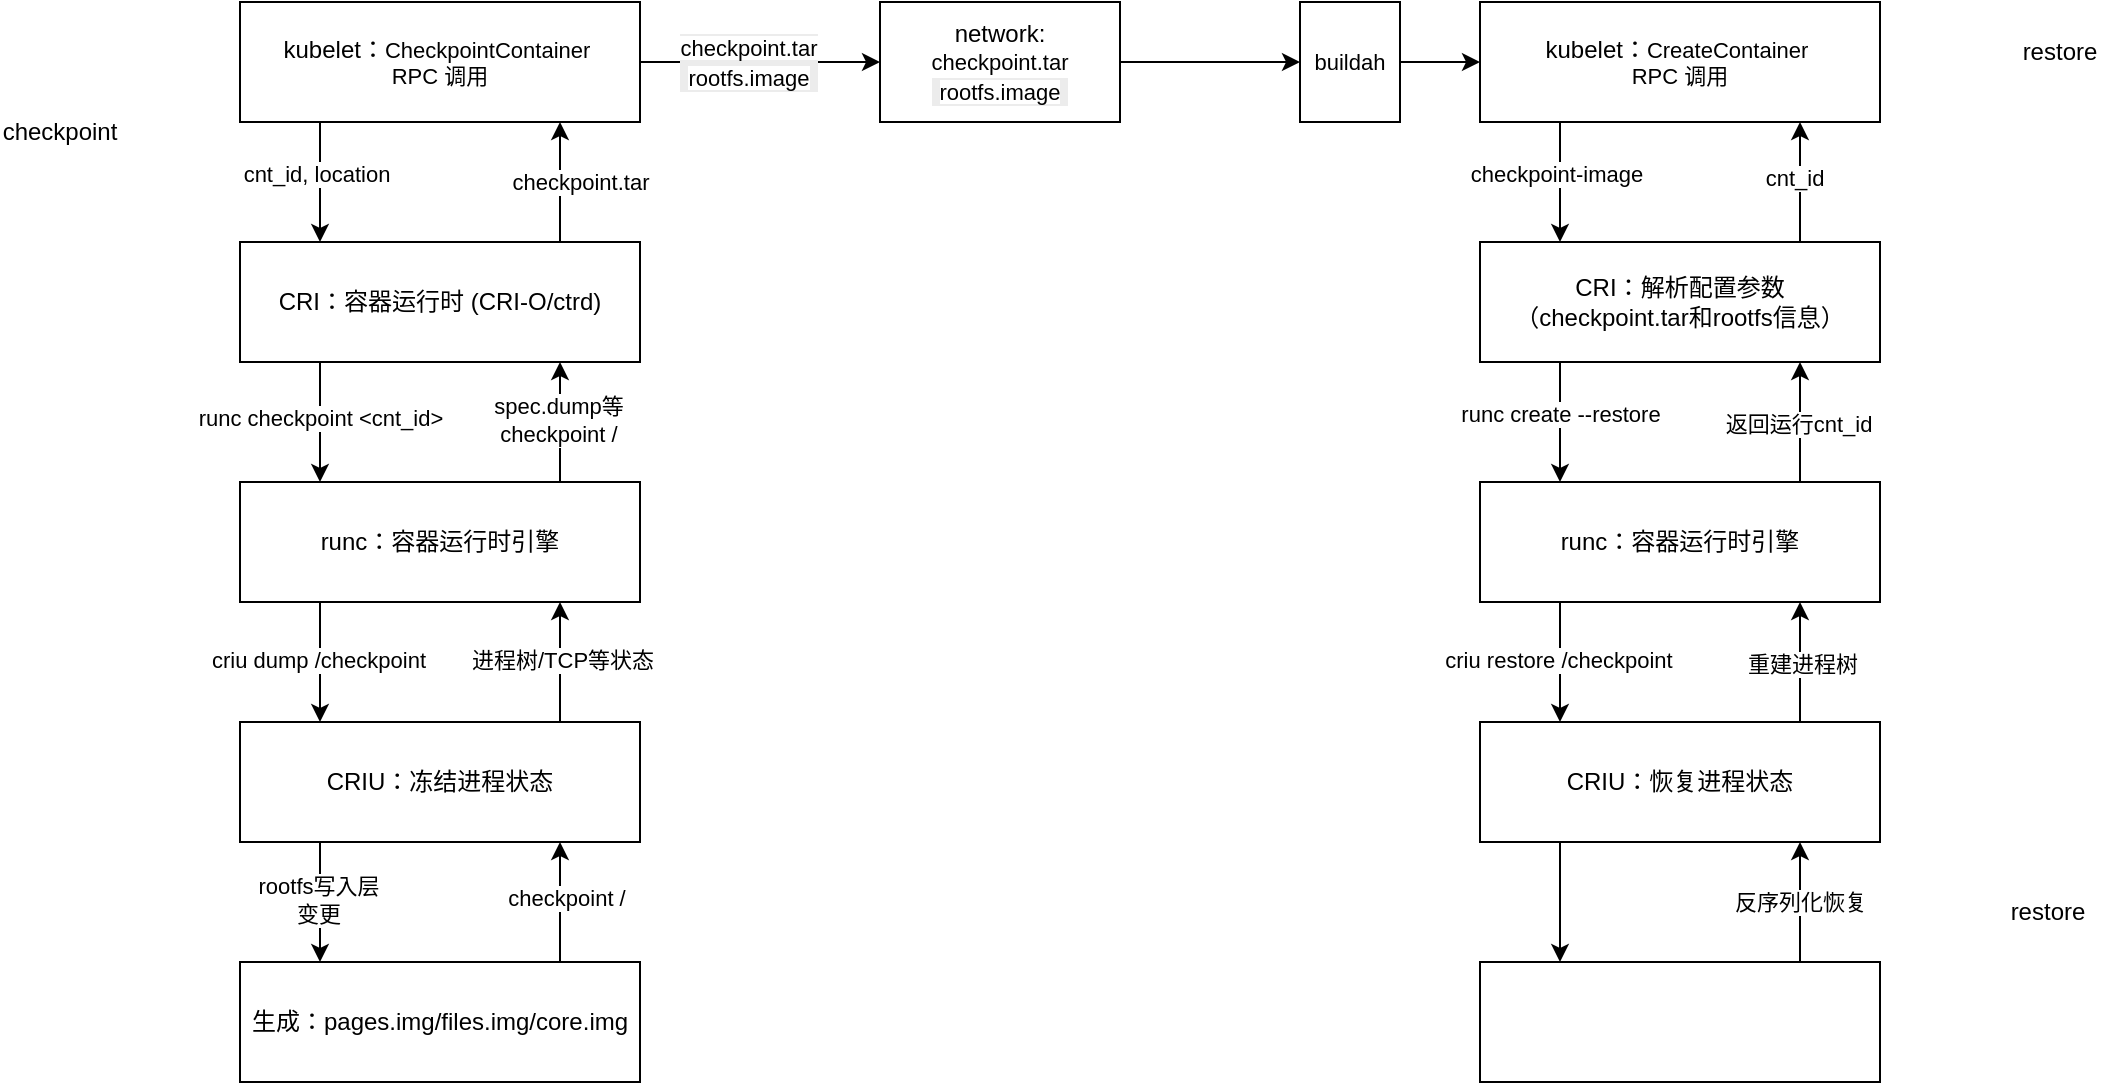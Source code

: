 <mxfile version="27.2.0">
  <diagram name="第 1 页" id="wFmKwV2rhvR8Owtk0ri_">
    <mxGraphModel dx="1354" dy="1064" grid="1" gridSize="10" guides="1" tooltips="1" connect="1" arrows="1" fold="1" page="1" pageScale="1" pageWidth="827" pageHeight="1169" math="0" shadow="0">
      <root>
        <mxCell id="0" />
        <mxCell id="1" parent="0" />
        <mxCell id="1XKt61dq1AAJdnpW8KQM-6" style="edgeStyle=orthogonalEdgeStyle;rounded=0;orthogonalLoop=1;jettySize=auto;html=1;exitX=1;exitY=0.5;exitDx=0;exitDy=0;entryX=0;entryY=0.5;entryDx=0;entryDy=0;" edge="1" parent="1" source="-F368aWE17oyrcBu3Lhg-1" target="1XKt61dq1AAJdnpW8KQM-5">
          <mxGeometry relative="1" as="geometry" />
        </mxCell>
        <mxCell id="1XKt61dq1AAJdnpW8KQM-7" value="&lt;div style=&quot;font-size: 12px; text-wrap-mode: wrap; background-color: rgb(236, 236, 236);&quot;&gt;&lt;span style=&quot;font-size: 11px; text-wrap-mode: nowrap; background-color: rgb(255, 255, 255);&quot;&gt;checkpoint.tar&lt;/span&gt;&lt;/div&gt;&lt;div style=&quot;font-size: 12px; text-wrap-mode: wrap; background-color: rgb(236, 236, 236);&quot;&gt;&lt;span style=&quot;font-size: 11px; text-wrap-mode: nowrap; background-color: rgb(255, 255, 255);&quot;&gt;rootfs.image&lt;/span&gt;&lt;/div&gt;" style="edgeLabel;html=1;align=center;verticalAlign=middle;resizable=0;points=[];" vertex="1" connectable="0" parent="1XKt61dq1AAJdnpW8KQM-6">
          <mxGeometry y="2" relative="1" as="geometry">
            <mxPoint x="-6" y="2" as="offset" />
          </mxGeometry>
        </mxCell>
        <mxCell id="-F368aWE17oyrcBu3Lhg-1" value="kubelet：&lt;span style=&quot;font-size: 11px; text-wrap-mode: nowrap; background-color: rgb(255, 255, 255);&quot;&gt;CheckpointContainer&amp;nbsp;&lt;/span&gt;&lt;div style=&quot;font-size: 11px; text-wrap-mode: nowrap;&quot;&gt;RPC 调用&lt;/div&gt;" style="rounded=0;whiteSpace=wrap;html=1;" parent="1" vertex="1">
          <mxGeometry x="160" y="240" width="200" height="60" as="geometry" />
        </mxCell>
        <mxCell id="-F368aWE17oyrcBu3Lhg-2" value="&lt;font style=&quot;font-size: 12px;&quot;&gt;CRI：&lt;span style=&quot;background-color: transparent; color: light-dark(rgb(0, 0, 0), rgb(255, 255, 255));&quot;&gt;容器运行时 (CRI-O/ctrd)&lt;/span&gt;&lt;/font&gt;" style="rounded=0;whiteSpace=wrap;html=1;" parent="1" vertex="1">
          <mxGeometry x="160" y="360" width="200" height="60" as="geometry" />
        </mxCell>
        <mxCell id="-F368aWE17oyrcBu3Lhg-3" value="&lt;font&gt;runc：&lt;span style=&quot;background-color: transparent; color: light-dark(rgb(0, 0, 0), rgb(255, 255, 255));&quot;&gt;容器运行时引擎&lt;/span&gt;&lt;/font&gt;" style="rounded=0;whiteSpace=wrap;html=1;" parent="1" vertex="1">
          <mxGeometry x="160" y="480" width="200" height="60" as="geometry" />
        </mxCell>
        <mxCell id="-F368aWE17oyrcBu3Lhg-4" value="&lt;font style=&quot;font-size: 12px;&quot;&gt;CRIU：&lt;span style=&quot;background-color: transparent; color: light-dark(rgb(0, 0, 0), rgb(255, 255, 255));&quot;&gt;冻结进程状态&lt;/span&gt;&lt;/font&gt;" style="rounded=0;whiteSpace=wrap;html=1;" parent="1" vertex="1">
          <mxGeometry x="160" y="600" width="200" height="60" as="geometry" />
        </mxCell>
        <mxCell id="-F368aWE17oyrcBu3Lhg-5" value="生成：pages.img/files.img/core.img" style="rounded=0;whiteSpace=wrap;html=1;" parent="1" vertex="1">
          <mxGeometry x="160" y="720" width="200" height="60" as="geometry" />
        </mxCell>
        <mxCell id="-F368aWE17oyrcBu3Lhg-6" value="" style="endArrow=classic;html=1;rounded=0;entryX=0.3;entryY=0;entryDx=0;entryDy=0;entryPerimeter=0;" parent="1" edge="1">
          <mxGeometry width="50" height="50" relative="1" as="geometry">
            <mxPoint x="200" y="300" as="sourcePoint" />
            <mxPoint x="200" y="360" as="targetPoint" />
          </mxGeometry>
        </mxCell>
        <mxCell id="-F368aWE17oyrcBu3Lhg-19" value="cnt_id, location" style="edgeLabel;html=1;align=center;verticalAlign=middle;resizable=0;points=[];" parent="-F368aWE17oyrcBu3Lhg-6" vertex="1" connectable="0">
          <mxGeometry x="-0.15" y="-2" relative="1" as="geometry">
            <mxPoint as="offset" />
          </mxGeometry>
        </mxCell>
        <mxCell id="-F368aWE17oyrcBu3Lhg-7" value="" style="endArrow=classic;html=1;rounded=0;entryX=0.3;entryY=0;entryDx=0;entryDy=0;entryPerimeter=0;" parent="1" edge="1">
          <mxGeometry width="50" height="50" relative="1" as="geometry">
            <mxPoint x="200" y="420" as="sourcePoint" />
            <mxPoint x="200" y="480" as="targetPoint" />
          </mxGeometry>
        </mxCell>
        <mxCell id="-F368aWE17oyrcBu3Lhg-21" value="runc checkpoint &amp;lt;cnt_id&amp;gt;" style="edgeLabel;html=1;align=center;verticalAlign=middle;resizable=0;points=[];" parent="-F368aWE17oyrcBu3Lhg-7" vertex="1" connectable="0">
          <mxGeometry x="-0.217" relative="1" as="geometry">
            <mxPoint y="4" as="offset" />
          </mxGeometry>
        </mxCell>
        <mxCell id="-F368aWE17oyrcBu3Lhg-8" value="" style="endArrow=classic;html=1;rounded=0;entryX=0.3;entryY=0;entryDx=0;entryDy=0;entryPerimeter=0;" parent="1" edge="1">
          <mxGeometry width="50" height="50" relative="1" as="geometry">
            <mxPoint x="200" y="540" as="sourcePoint" />
            <mxPoint x="200" y="600" as="targetPoint" />
          </mxGeometry>
        </mxCell>
        <mxCell id="-F368aWE17oyrcBu3Lhg-23" value="criu dump /checkpoint" style="edgeLabel;html=1;align=center;verticalAlign=middle;resizable=0;points=[];" parent="-F368aWE17oyrcBu3Lhg-8" vertex="1" connectable="0">
          <mxGeometry x="-0.05" y="-1" relative="1" as="geometry">
            <mxPoint as="offset" />
          </mxGeometry>
        </mxCell>
        <mxCell id="-F368aWE17oyrcBu3Lhg-9" value="" style="endArrow=classic;html=1;rounded=0;entryX=0.3;entryY=0;entryDx=0;entryDy=0;entryPerimeter=0;" parent="1" edge="1">
          <mxGeometry width="50" height="50" relative="1" as="geometry">
            <mxPoint x="200" y="660" as="sourcePoint" />
            <mxPoint x="200" y="720" as="targetPoint" />
          </mxGeometry>
        </mxCell>
        <mxCell id="-F368aWE17oyrcBu3Lhg-25" value="rootfs&lt;span style=&quot;background-color: light-dark(#ffffff, var(--ge-dark-color, #121212)); color: light-dark(rgb(0, 0, 0), rgb(255, 255, 255));&quot;&gt;写入层&lt;/span&gt;&lt;div&gt;变更&lt;/div&gt;" style="edgeLabel;html=1;align=center;verticalAlign=middle;resizable=0;points=[];" parent="-F368aWE17oyrcBu3Lhg-9" vertex="1" connectable="0">
          <mxGeometry x="-0.05" y="-1" relative="1" as="geometry">
            <mxPoint as="offset" />
          </mxGeometry>
        </mxCell>
        <mxCell id="-F368aWE17oyrcBu3Lhg-10" value="" style="endArrow=classic;html=1;rounded=0;entryX=1;entryY=0.75;entryDx=0;entryDy=0;" parent="1" edge="1">
          <mxGeometry width="50" height="50" relative="1" as="geometry">
            <mxPoint x="320" y="360" as="sourcePoint" />
            <mxPoint x="320" y="300" as="targetPoint" />
          </mxGeometry>
        </mxCell>
        <mxCell id="-F368aWE17oyrcBu3Lhg-20" value="checkpoint.tar" style="edgeLabel;html=1;align=center;verticalAlign=middle;resizable=0;points=[];" parent="-F368aWE17oyrcBu3Lhg-10" vertex="1" connectable="0">
          <mxGeometry x="0.117" y="1" relative="1" as="geometry">
            <mxPoint x="11" y="3" as="offset" />
          </mxGeometry>
        </mxCell>
        <mxCell id="-F368aWE17oyrcBu3Lhg-11" style="edgeStyle=orthogonalEdgeStyle;rounded=0;orthogonalLoop=1;jettySize=auto;html=1;exitX=0.5;exitY=1;exitDx=0;exitDy=0;" parent="1" source="-F368aWE17oyrcBu3Lhg-1" target="-F368aWE17oyrcBu3Lhg-1" edge="1">
          <mxGeometry relative="1" as="geometry" />
        </mxCell>
        <mxCell id="-F368aWE17oyrcBu3Lhg-12" value="" style="endArrow=classic;html=1;rounded=0;entryX=1;entryY=0.75;entryDx=0;entryDy=0;" parent="1" edge="1">
          <mxGeometry width="50" height="50" relative="1" as="geometry">
            <mxPoint x="320" y="480" as="sourcePoint" />
            <mxPoint x="320" y="420" as="targetPoint" />
          </mxGeometry>
        </mxCell>
        <mxCell id="-F368aWE17oyrcBu3Lhg-22" value="spec.dump等&lt;div&gt;&lt;span style=&quot;color: light-dark(rgb(0, 0, 0), rgb(255, 255, 255));&quot;&gt;checkpoint /&lt;/span&gt;&lt;/div&gt;" style="edgeLabel;html=1;align=center;verticalAlign=middle;resizable=0;points=[];" parent="-F368aWE17oyrcBu3Lhg-12" vertex="1" connectable="0">
          <mxGeometry x="-0.017" y="1" relative="1" as="geometry">
            <mxPoint y="-2" as="offset" />
          </mxGeometry>
        </mxCell>
        <mxCell id="-F368aWE17oyrcBu3Lhg-13" value="" style="endArrow=classic;html=1;rounded=0;entryX=1;entryY=0.75;entryDx=0;entryDy=0;" parent="1" edge="1">
          <mxGeometry width="50" height="50" relative="1" as="geometry">
            <mxPoint x="320" y="600" as="sourcePoint" />
            <mxPoint x="320" y="540" as="targetPoint" />
          </mxGeometry>
        </mxCell>
        <mxCell id="-F368aWE17oyrcBu3Lhg-52" value="&lt;span style=&quot;color: rgba(0, 0, 0, 0); font-family: monospace; font-size: 0px; text-align: start; background-color: rgb(236, 236, 236);&quot;&gt;%3CmxGraphModel%3E%3Croot%3E%3CmxCell%20id%3D%220%22%2F%3E%3CmxCell%20id%3D%221%22%20parent%3D%220%22%2F%3E%3CmxCell%20id%3D%222%22%20value%3D%22checkpoint%20path%22%20style%3D%22edgeLabel%3Bhtml%3D1%3Balign%3Dcenter%3BverticalAlign%3Dmiddle%3Bresizable%3D0%3Bpoints%3D%5B%5D%3B%22%20vertex%3D%221%22%20connectable%3D%220%22%20parent%3D%221%22%3E%3CmxGeometry%20x%3D%22323%22%20y%3D%22687%22%20as%3D%22geometry%22%2F%3E%3C%2FmxCell%3E%3C%2Froot%3E%3C%2FmxGraphModel%3E&lt;/span&gt;" style="edgeLabel;html=1;align=center;verticalAlign=middle;resizable=0;points=[];" parent="-F368aWE17oyrcBu3Lhg-13" vertex="1" connectable="0">
          <mxGeometry x="0.017" relative="1" as="geometry">
            <mxPoint y="1" as="offset" />
          </mxGeometry>
        </mxCell>
        <mxCell id="-F368aWE17oyrcBu3Lhg-53" value="进程树/TCP等状态" style="edgeLabel;html=1;align=center;verticalAlign=middle;resizable=0;points=[];" parent="-F368aWE17oyrcBu3Lhg-13" vertex="1" connectable="0">
          <mxGeometry x="-0.017" y="-1" relative="1" as="geometry">
            <mxPoint y="-2" as="offset" />
          </mxGeometry>
        </mxCell>
        <mxCell id="-F368aWE17oyrcBu3Lhg-14" value="" style="endArrow=classic;html=1;rounded=0;entryX=1;entryY=0.75;entryDx=0;entryDy=0;" parent="1" edge="1">
          <mxGeometry width="50" height="50" relative="1" as="geometry">
            <mxPoint x="320" y="720" as="sourcePoint" />
            <mxPoint x="320" y="660" as="targetPoint" />
          </mxGeometry>
        </mxCell>
        <mxCell id="-F368aWE17oyrcBu3Lhg-51" value="checkpoint /" style="edgeLabel;html=1;align=center;verticalAlign=middle;resizable=0;points=[];" parent="-F368aWE17oyrcBu3Lhg-14" vertex="1" connectable="0">
          <mxGeometry x="0.117" y="-3" relative="1" as="geometry">
            <mxPoint y="1" as="offset" />
          </mxGeometry>
        </mxCell>
        <mxCell id="-F368aWE17oyrcBu3Lhg-15" value="checkpoint" style="text;html=1;align=center;verticalAlign=middle;whiteSpace=wrap;rounded=0;" parent="1" vertex="1">
          <mxGeometry x="40" y="290" width="60" height="30" as="geometry" />
        </mxCell>
        <mxCell id="-F368aWE17oyrcBu3Lhg-27" value="kubelet：&lt;span style=&quot;font-size: 11px; text-wrap-mode: nowrap; background-color: rgb(255, 255, 255);&quot;&gt;CreateContainer&amp;nbsp;&lt;/span&gt;&lt;div style=&quot;font-size: 11px; text-wrap-mode: nowrap;&quot;&gt;RPC 调用&lt;/div&gt;" style="rounded=0;whiteSpace=wrap;html=1;" parent="1" vertex="1">
          <mxGeometry x="780" y="240" width="200" height="60" as="geometry" />
        </mxCell>
        <mxCell id="-F368aWE17oyrcBu3Lhg-28" value="&lt;font style=&quot;font-size: 12px;&quot;&gt;CRI：&lt;span style=&quot;background-color: transparent; color: light-dark(rgb(0, 0, 0), rgb(255, 255, 255));&quot;&gt;解析配置参数&lt;/span&gt;&lt;/font&gt;&lt;div&gt;&lt;font style=&quot;font-size: 12px;&quot;&gt;&lt;span style=&quot;background-color: transparent; color: light-dark(rgb(0, 0, 0), rgb(255, 255, 255));&quot;&gt;（checkpoint.tar和rootfs信息）&lt;/span&gt;&lt;/font&gt;&lt;/div&gt;" style="rounded=0;whiteSpace=wrap;html=1;" parent="1" vertex="1">
          <mxGeometry x="780" y="360" width="200" height="60" as="geometry" />
        </mxCell>
        <mxCell id="-F368aWE17oyrcBu3Lhg-29" value="&lt;font&gt;runc：&lt;span style=&quot;background-color: transparent; color: light-dark(rgb(0, 0, 0), rgb(255, 255, 255));&quot;&gt;容器运行时引擎&lt;/span&gt;&lt;/font&gt;" style="rounded=0;whiteSpace=wrap;html=1;" parent="1" vertex="1">
          <mxGeometry x="780" y="480" width="200" height="60" as="geometry" />
        </mxCell>
        <mxCell id="-F368aWE17oyrcBu3Lhg-30" value="&lt;font style=&quot;font-size: 12px;&quot;&gt;CRIU：&lt;span style=&quot;background-color: transparent; color: light-dark(rgb(0, 0, 0), rgb(255, 255, 255));&quot;&gt;恢复进程状态&lt;/span&gt;&lt;/font&gt;" style="rounded=0;whiteSpace=wrap;html=1;" parent="1" vertex="1">
          <mxGeometry x="780" y="600" width="200" height="60" as="geometry" />
        </mxCell>
        <mxCell id="-F368aWE17oyrcBu3Lhg-31" value="" style="rounded=0;whiteSpace=wrap;html=1;" parent="1" vertex="1">
          <mxGeometry x="780" y="720" width="200" height="60" as="geometry" />
        </mxCell>
        <mxCell id="-F368aWE17oyrcBu3Lhg-32" value="" style="endArrow=classic;html=1;rounded=0;entryX=0.3;entryY=0;entryDx=0;entryDy=0;entryPerimeter=0;" parent="1" edge="1">
          <mxGeometry width="50" height="50" relative="1" as="geometry">
            <mxPoint x="820" y="300" as="sourcePoint" />
            <mxPoint x="820" y="360" as="targetPoint" />
          </mxGeometry>
        </mxCell>
        <mxCell id="-F368aWE17oyrcBu3Lhg-33" value="checkpoint-image" style="edgeLabel;html=1;align=center;verticalAlign=middle;resizable=0;points=[];" parent="-F368aWE17oyrcBu3Lhg-32" vertex="1" connectable="0">
          <mxGeometry x="-0.15" y="-2" relative="1" as="geometry">
            <mxPoint as="offset" />
          </mxGeometry>
        </mxCell>
        <mxCell id="-F368aWE17oyrcBu3Lhg-34" value="" style="endArrow=classic;html=1;rounded=0;entryX=0.3;entryY=0;entryDx=0;entryDy=0;entryPerimeter=0;" parent="1" edge="1">
          <mxGeometry width="50" height="50" relative="1" as="geometry">
            <mxPoint x="820" y="420" as="sourcePoint" />
            <mxPoint x="820" y="480" as="targetPoint" />
          </mxGeometry>
        </mxCell>
        <mxCell id="-F368aWE17oyrcBu3Lhg-35" value="runc create --restore" style="edgeLabel;html=1;align=center;verticalAlign=middle;resizable=0;points=[];" parent="-F368aWE17oyrcBu3Lhg-34" vertex="1" connectable="0">
          <mxGeometry x="-0.217" relative="1" as="geometry">
            <mxPoint y="2" as="offset" />
          </mxGeometry>
        </mxCell>
        <mxCell id="-F368aWE17oyrcBu3Lhg-36" value="" style="endArrow=classic;html=1;rounded=0;entryX=0.3;entryY=0;entryDx=0;entryDy=0;entryPerimeter=0;" parent="1" edge="1">
          <mxGeometry width="50" height="50" relative="1" as="geometry">
            <mxPoint x="820" y="540" as="sourcePoint" />
            <mxPoint x="820" y="600" as="targetPoint" />
          </mxGeometry>
        </mxCell>
        <mxCell id="-F368aWE17oyrcBu3Lhg-37" value="criu restore /checkpoint" style="edgeLabel;html=1;align=center;verticalAlign=middle;resizable=0;points=[];" parent="-F368aWE17oyrcBu3Lhg-36" vertex="1" connectable="0">
          <mxGeometry x="-0.05" y="-1" relative="1" as="geometry">
            <mxPoint as="offset" />
          </mxGeometry>
        </mxCell>
        <mxCell id="-F368aWE17oyrcBu3Lhg-38" value="" style="endArrow=classic;html=1;rounded=0;entryX=0.3;entryY=0;entryDx=0;entryDy=0;entryPerimeter=0;" parent="1" edge="1">
          <mxGeometry width="50" height="50" relative="1" as="geometry">
            <mxPoint x="820" y="660" as="sourcePoint" />
            <mxPoint x="820" y="720" as="targetPoint" />
          </mxGeometry>
        </mxCell>
        <mxCell id="-F368aWE17oyrcBu3Lhg-40" value="" style="endArrow=classic;html=1;rounded=0;entryX=1;entryY=0.75;entryDx=0;entryDy=0;" parent="1" edge="1">
          <mxGeometry width="50" height="50" relative="1" as="geometry">
            <mxPoint x="940" y="360" as="sourcePoint" />
            <mxPoint x="940" y="300" as="targetPoint" />
          </mxGeometry>
        </mxCell>
        <mxCell id="1XKt61dq1AAJdnpW8KQM-1" value="cnt_id" style="edgeLabel;html=1;align=center;verticalAlign=middle;resizable=0;points=[];" vertex="1" connectable="0" parent="-F368aWE17oyrcBu3Lhg-40">
          <mxGeometry x="0.083" y="3" relative="1" as="geometry">
            <mxPoint as="offset" />
          </mxGeometry>
        </mxCell>
        <mxCell id="-F368aWE17oyrcBu3Lhg-42" style="edgeStyle=orthogonalEdgeStyle;rounded=0;orthogonalLoop=1;jettySize=auto;html=1;exitX=0.5;exitY=1;exitDx=0;exitDy=0;" parent="1" source="-F368aWE17oyrcBu3Lhg-27" target="-F368aWE17oyrcBu3Lhg-27" edge="1">
          <mxGeometry relative="1" as="geometry" />
        </mxCell>
        <mxCell id="-F368aWE17oyrcBu3Lhg-43" value="" style="endArrow=classic;html=1;rounded=0;entryX=1;entryY=0.75;entryDx=0;entryDy=0;" parent="1" edge="1">
          <mxGeometry width="50" height="50" relative="1" as="geometry">
            <mxPoint x="940" y="480" as="sourcePoint" />
            <mxPoint x="940" y="420" as="targetPoint" />
          </mxGeometry>
        </mxCell>
        <mxCell id="-F368aWE17oyrcBu3Lhg-44" value="&lt;div&gt;返回运行cnt_id&lt;/div&gt;" style="edgeLabel;html=1;align=center;verticalAlign=middle;resizable=0;points=[];" parent="-F368aWE17oyrcBu3Lhg-43" vertex="1" connectable="0">
          <mxGeometry x="-0.017" y="1" relative="1" as="geometry">
            <mxPoint as="offset" />
          </mxGeometry>
        </mxCell>
        <mxCell id="-F368aWE17oyrcBu3Lhg-45" value="" style="endArrow=classic;html=1;rounded=0;entryX=1;entryY=0.75;entryDx=0;entryDy=0;" parent="1" edge="1">
          <mxGeometry width="50" height="50" relative="1" as="geometry">
            <mxPoint x="940" y="600" as="sourcePoint" />
            <mxPoint x="940" y="540" as="targetPoint" />
          </mxGeometry>
        </mxCell>
        <mxCell id="-F368aWE17oyrcBu3Lhg-46" value="重建进程树" style="edgeLabel;html=1;align=center;verticalAlign=middle;resizable=0;points=[];" parent="-F368aWE17oyrcBu3Lhg-45" vertex="1" connectable="0">
          <mxGeometry x="0.017" y="-1" relative="1" as="geometry">
            <mxPoint y="1" as="offset" />
          </mxGeometry>
        </mxCell>
        <mxCell id="-F368aWE17oyrcBu3Lhg-47" value="" style="endArrow=classic;html=1;rounded=0;entryX=1;entryY=0.75;entryDx=0;entryDy=0;" parent="1" edge="1">
          <mxGeometry width="50" height="50" relative="1" as="geometry">
            <mxPoint x="940" y="720" as="sourcePoint" />
            <mxPoint x="940" y="660" as="targetPoint" />
          </mxGeometry>
        </mxCell>
        <mxCell id="-F368aWE17oyrcBu3Lhg-48" value="反序列化恢复" style="edgeLabel;html=1;align=center;verticalAlign=middle;resizable=0;points=[];" parent="-F368aWE17oyrcBu3Lhg-47" vertex="1" connectable="0">
          <mxGeometry x="0.05" relative="1" as="geometry">
            <mxPoint y="1" as="offset" />
          </mxGeometry>
        </mxCell>
        <mxCell id="-F368aWE17oyrcBu3Lhg-49" value="restore" style="text;html=1;align=center;verticalAlign=middle;whiteSpace=wrap;rounded=0;" parent="1" vertex="1">
          <mxGeometry x="1040" y="250" width="60" height="30" as="geometry" />
        </mxCell>
        <mxCell id="-F368aWE17oyrcBu3Lhg-50" value="restore" style="text;html=1;align=center;verticalAlign=middle;whiteSpace=wrap;rounded=0;" parent="1" vertex="1">
          <mxGeometry x="1034" y="680" width="60" height="30" as="geometry" />
        </mxCell>
        <mxCell id="1XKt61dq1AAJdnpW8KQM-9" style="edgeStyle=orthogonalEdgeStyle;rounded=0;orthogonalLoop=1;jettySize=auto;html=1;exitX=1;exitY=0.5;exitDx=0;exitDy=0;entryX=0;entryY=0.5;entryDx=0;entryDy=0;" edge="1" parent="1" source="1XKt61dq1AAJdnpW8KQM-4" target="-F368aWE17oyrcBu3Lhg-27">
          <mxGeometry relative="1" as="geometry" />
        </mxCell>
        <mxCell id="1XKt61dq1AAJdnpW8KQM-4" value="&lt;div&gt;&lt;span style=&quot;font-size: 11px; text-wrap-mode: nowrap; background-color: rgb(255, 255, 255);&quot;&gt;buildah&lt;/span&gt;&lt;/div&gt;" style="rounded=0;whiteSpace=wrap;html=1;" vertex="1" parent="1">
          <mxGeometry x="690" y="240" width="50" height="60" as="geometry" />
        </mxCell>
        <mxCell id="1XKt61dq1AAJdnpW8KQM-8" style="edgeStyle=orthogonalEdgeStyle;rounded=0;orthogonalLoop=1;jettySize=auto;html=1;entryX=0;entryY=0.5;entryDx=0;entryDy=0;" edge="1" parent="1" source="1XKt61dq1AAJdnpW8KQM-5" target="1XKt61dq1AAJdnpW8KQM-4">
          <mxGeometry relative="1" as="geometry">
            <mxPoint x="600" y="270" as="sourcePoint" />
          </mxGeometry>
        </mxCell>
        <mxCell id="1XKt61dq1AAJdnpW8KQM-5" value="network:&lt;div&gt;&lt;span style=&quot;background-color: light-dark(rgb(255, 255, 255), rgb(18, 18, 18)); font-size: 11px; text-wrap-mode: nowrap; color: light-dark(rgb(0, 0, 0), rgb(255, 255, 255));&quot;&gt;checkpoint.tar&lt;/span&gt;&lt;div style=&quot;background-color: rgb(236, 236, 236);&quot;&gt;&lt;span style=&quot;font-size: 11px; text-wrap-mode: nowrap; background-color: rgb(255, 255, 255);&quot;&gt;rootfs.image&lt;/span&gt;&lt;/div&gt;&lt;/div&gt;" style="rounded=0;whiteSpace=wrap;html=1;" vertex="1" parent="1">
          <mxGeometry x="480" y="240" width="120" height="60" as="geometry" />
        </mxCell>
      </root>
    </mxGraphModel>
  </diagram>
</mxfile>
